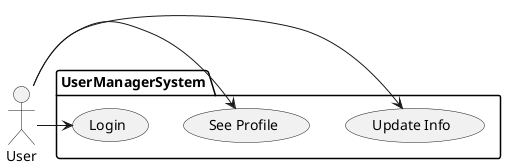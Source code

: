 @startuml
actor "User"
package UserManagerSystem{
User -> (Update Info)
User -> (See Profile)
User -> (Login)
}
@enduml